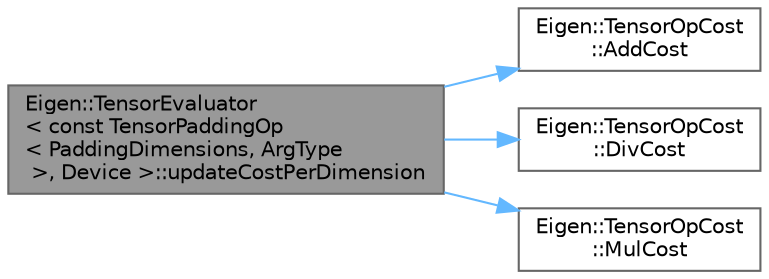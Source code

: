 digraph "Eigen::TensorEvaluator&lt; const TensorPaddingOp&lt; PaddingDimensions, ArgType &gt;, Device &gt;::updateCostPerDimension"
{
 // LATEX_PDF_SIZE
  bgcolor="transparent";
  edge [fontname=Helvetica,fontsize=10,labelfontname=Helvetica,labelfontsize=10];
  node [fontname=Helvetica,fontsize=10,shape=box,height=0.2,width=0.4];
  rankdir="LR";
  Node1 [id="Node000001",label="Eigen::TensorEvaluator\l\< const TensorPaddingOp\l\< PaddingDimensions, ArgType\l \>, Device \>::updateCostPerDimension",height=0.2,width=0.4,color="gray40", fillcolor="grey60", style="filled", fontcolor="black",tooltip=" "];
  Node1 -> Node2 [id="edge4_Node000001_Node000002",color="steelblue1",style="solid",tooltip=" "];
  Node2 [id="Node000002",label="Eigen::TensorOpCost\l::AddCost",height=0.2,width=0.4,color="grey40", fillcolor="white", style="filled",URL="$class_eigen_1_1_tensor_op_cost.html#a7c74e94f5c5992ddd756ba868df98441",tooltip=" "];
  Node1 -> Node3 [id="edge5_Node000001_Node000003",color="steelblue1",style="solid",tooltip=" "];
  Node3 [id="Node000003",label="Eigen::TensorOpCost\l::DivCost",height=0.2,width=0.4,color="grey40", fillcolor="white", style="filled",URL="$class_eigen_1_1_tensor_op_cost.html#ab5da69fab8e443d48fafa9880aa8691c",tooltip=" "];
  Node1 -> Node4 [id="edge6_Node000001_Node000004",color="steelblue1",style="solid",tooltip=" "];
  Node4 [id="Node000004",label="Eigen::TensorOpCost\l::MulCost",height=0.2,width=0.4,color="grey40", fillcolor="white", style="filled",URL="$class_eigen_1_1_tensor_op_cost.html#a6beccb61485f429ac575d0a22abf9014",tooltip=" "];
}
